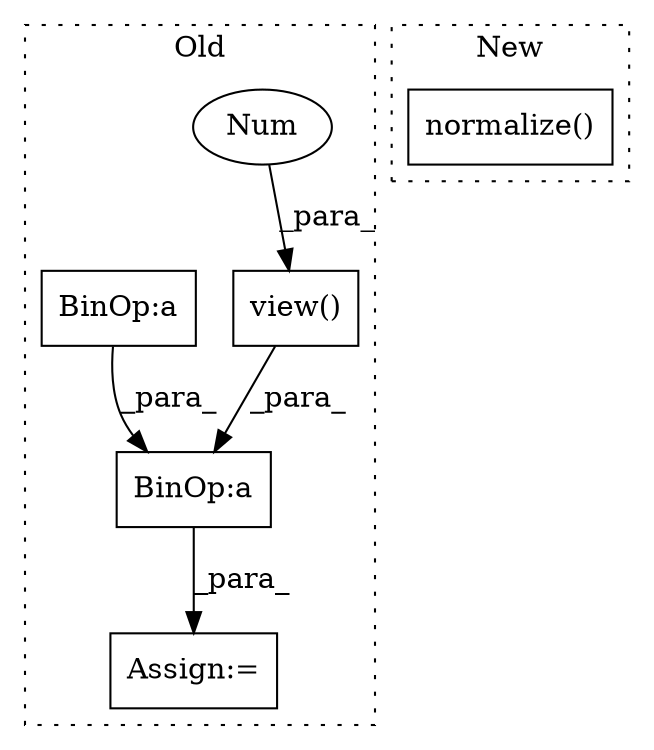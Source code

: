 digraph G {
subgraph cluster0 {
1 [label="view()" a="75" s="4279,4294" l="13,1" shape="box"];
3 [label="Assign:=" a="68" s="4451" l="3" shape="box"];
4 [label="Num" a="76" s="4292" l="2" shape="ellipse"];
5 [label="BinOp:a" a="82" s="4310" l="3" shape="box"];
6 [label="BinOp:a" a="82" s="4295" l="3" shape="box"];
label = "Old";
style="dotted";
}
subgraph cluster1 {
2 [label="normalize()" a="75" s="4204,4251" l="12,9" shape="box"];
label = "New";
style="dotted";
}
1 -> 6 [label="_para_"];
4 -> 1 [label="_para_"];
5 -> 6 [label="_para_"];
6 -> 3 [label="_para_"];
}